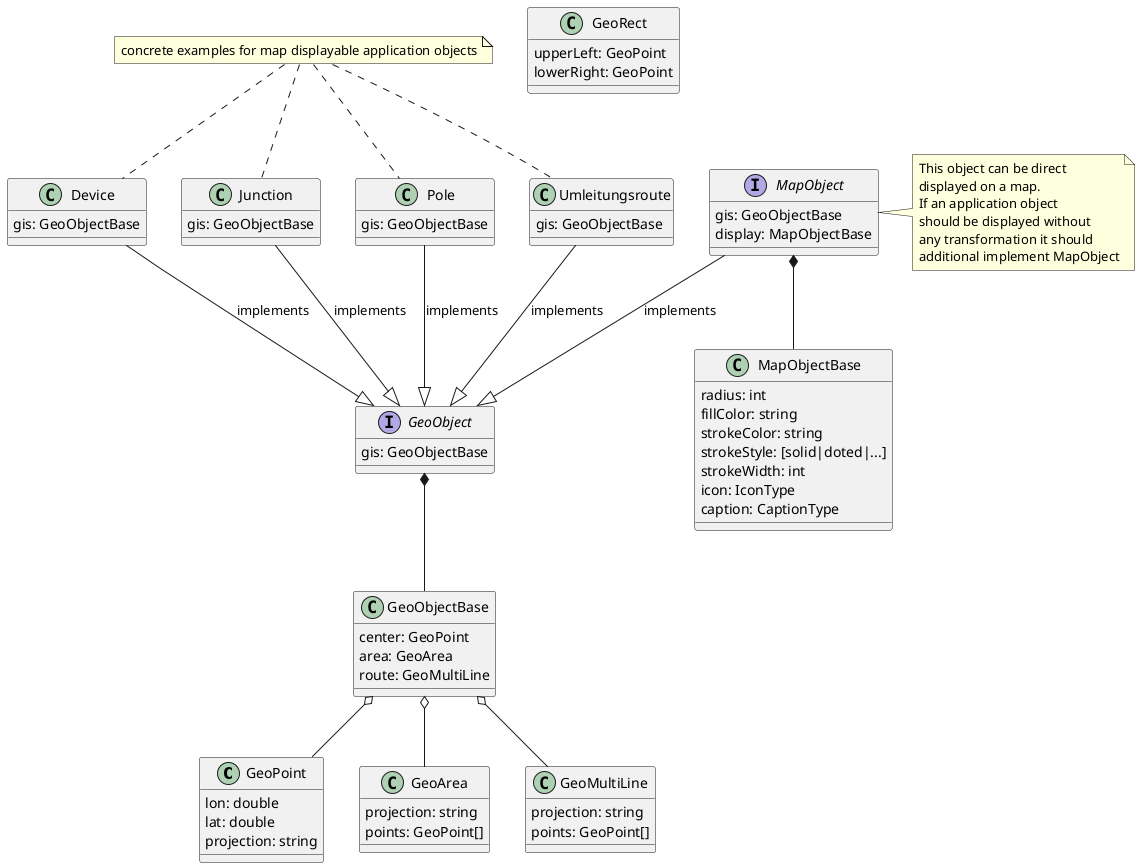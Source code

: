 @startuml
class GeoPoint {
    lon: double
    lat: double
    projection: string
}

class GeoArea {
    projection: string
    points: GeoPoint[]
}

class GeoMultiLine {
    projection: string
    points: GeoPoint[]
}

class GeoRect {
    upperLeft: GeoPoint
    lowerRight: GeoPoint
}

class GeoObjectBase {
    center: GeoPoint
    area: GeoArea
    route: GeoMultiLine
}


interface GeoObject {
    gis: GeoObjectBase
}

class MapObjectBase {
    radius: int
    fillColor: string
    strokeColor: string
    strokeStyle: [solid|doted|...]
    strokeWidth: int
    icon: IconType
    caption: CaptionType
}


interface MapObject {
    gis: GeoObjectBase
    display: MapObjectBase
}

MapObject --|> GeoObject:implements

note right of MapObject
This object can be direct
displayed on a map.
If an application object
should be displayed without
any transformation it should
additional implement MapObject
end note

MapObject *-- MapObjectBase
GeoObject *-- GeoObjectBase

GeoObjectBase o-- GeoPoint
GeoObjectBase o-- GeoMultiLine
GeoObjectBase o-- GeoArea

class Device {
    gis: GeoObjectBase
}

class Junction {
  gis: GeoObjectBase
}

class Pole {
  gis: GeoObjectBase
}

class Umleitungsroute {
  gis: GeoObjectBase
}

Device --|> GeoObject: implements
Junction --|> GeoObject: implements
Pole --|> GeoObject: implements
Umleitungsroute --|> GeoObject: implements


note "concrete examples for map displayable application objects" as example

Device .up. example
Junction .up. example
Pole .up. example
Umleitungsroute .up. example


@enduml